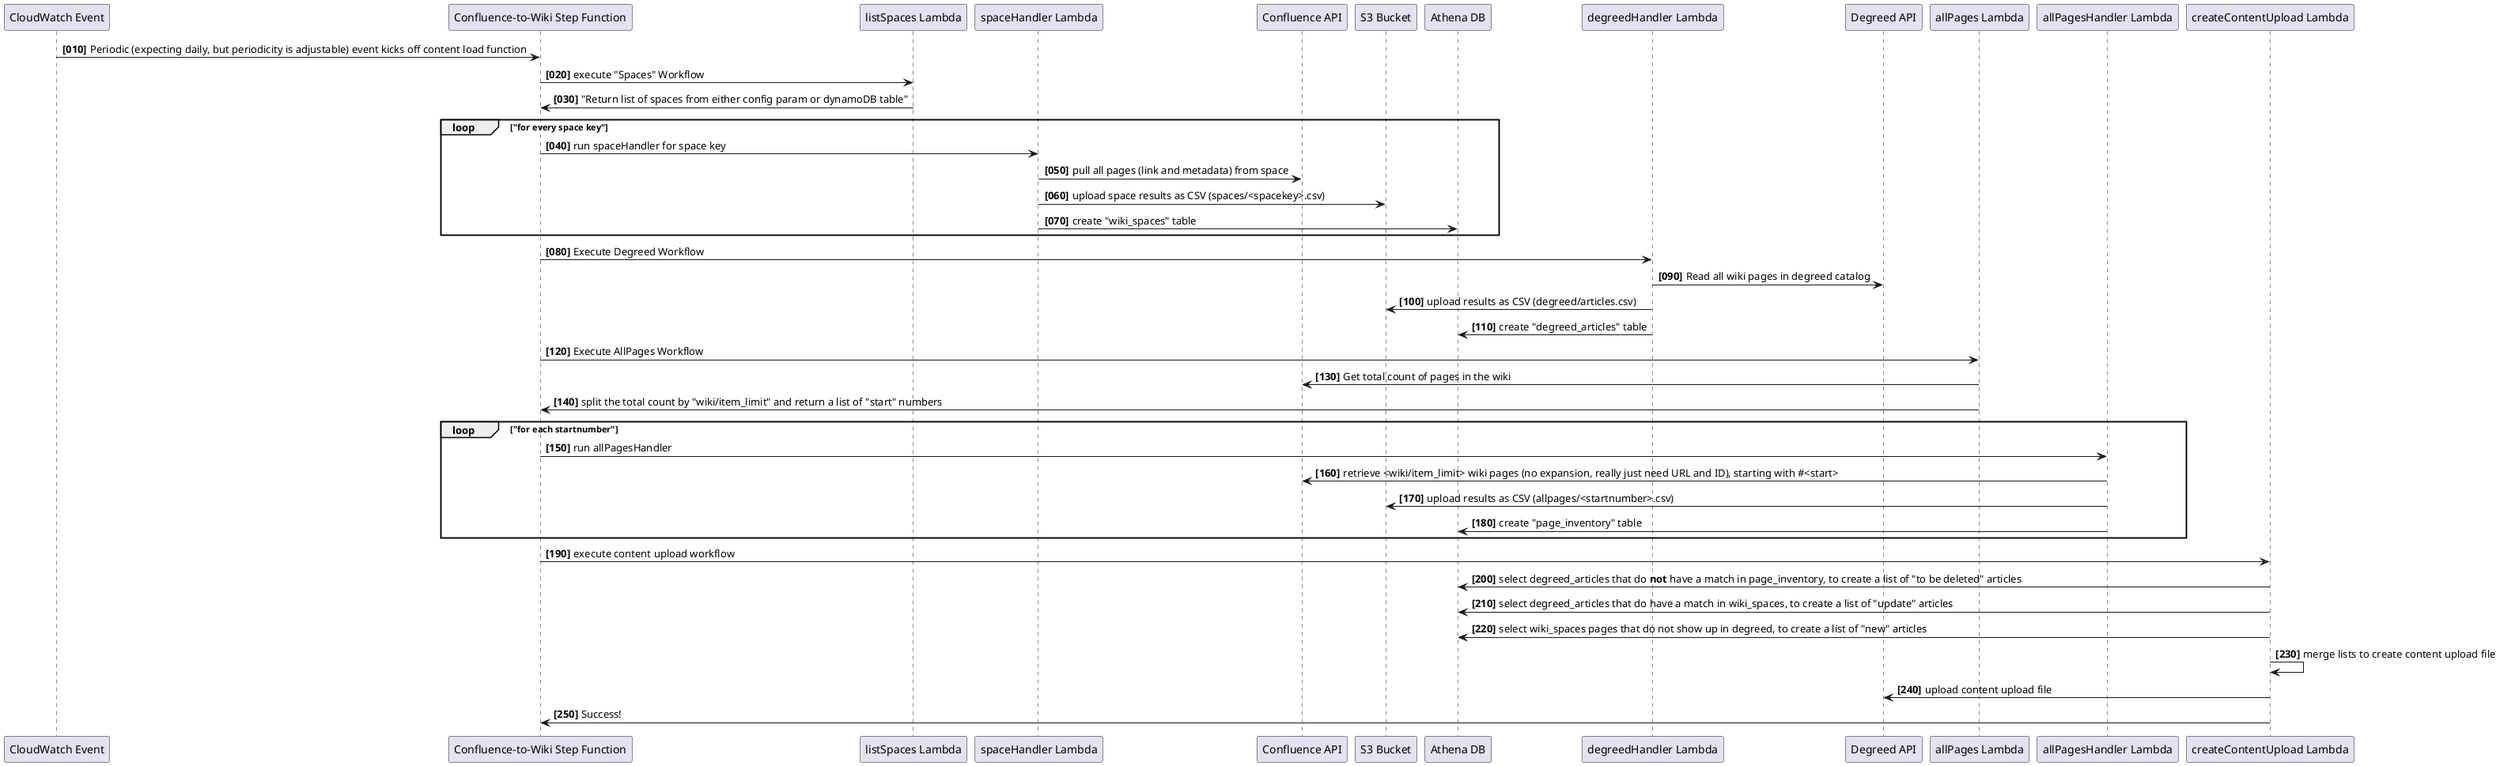 @startuml
autonumber 10 10 "<b>[000]"

"CloudWatch Event" as cwe -> "Confluence-to-Wiki Step Function" as step: Periodic (expecting daily, but periodicity is adjustable) event kicks off content load function
step -> "listSpaces Lambda" as ls_lwf: execute "Spaces" Workflow
ls_lwf -> step: "Return list of spaces from either config param or dynamoDB table"
loop "for every space key"
  step -> "spaceHandler Lambda" as sh_lwf: run spaceHandler for space key
  sh_lwf -> "Confluence API" as confapi: pull all pages (link and metadata) from space
  sh_lwf -> "S3 Bucket" as s3bucket: upload space results as CSV (spaces/<spacekey>.csv)
  sh_lwf -> "Athena DB" as athena: create "wiki_spaces" table
end

step -> "degreedHandler Lambda" as degreed_lwf: Execute Degreed Workflow
degreed_lwf -> "Degreed API" as degreedapi: Read all wiki pages in degreed catalog
degreed_lwf -> s3bucket: upload results as CSV (degreed/articles.csv)
degreed_lwf -> athena: create "degreed_articles" table

step -> "allPages Lambda" as allpages_lwf: Execute AllPages Workflow
allpages_lwf -> confapi: Get total count of pages in the wiki
allpages_lwf -> step: split the total count by "wiki/item_limit" and return a list of "start" numbers
loop "for each startnumber"
  step-> "allPagesHandler Lambda" as allpages_handler_lwf: run allPagesHandler 
  allpages_handler_lwf->confapi: retrieve <wiki/item_limit> wiki pages (no expansion, really just need URL and ID), starting with #<start>
  allpages_handler_lwf-> s3bucket: upload results as CSV (allpages/<startnumber>.csv)
  allpages_handler_lwf -> athena: create "page_inventory" table
end

step -> "createContentUpload Lambda" as content_lwf: execute content upload workflow
content_lwf->athena: select degreed_articles that do **not** have a match in page_inventory, to create a list of "to be deleted" articles
content_lwf->athena: select degreed_articles that do have a match in wiki_spaces, to create a list of "update" articles
content_lwf->athena: select wiki_spaces pages that do not show up in degreed, to create a list of "new" articles
content_lwf->content_lwf: merge lists to create content upload file
content_lwf->degreedapi: upload content upload file
content_lwf->step: Success!
@enduml
